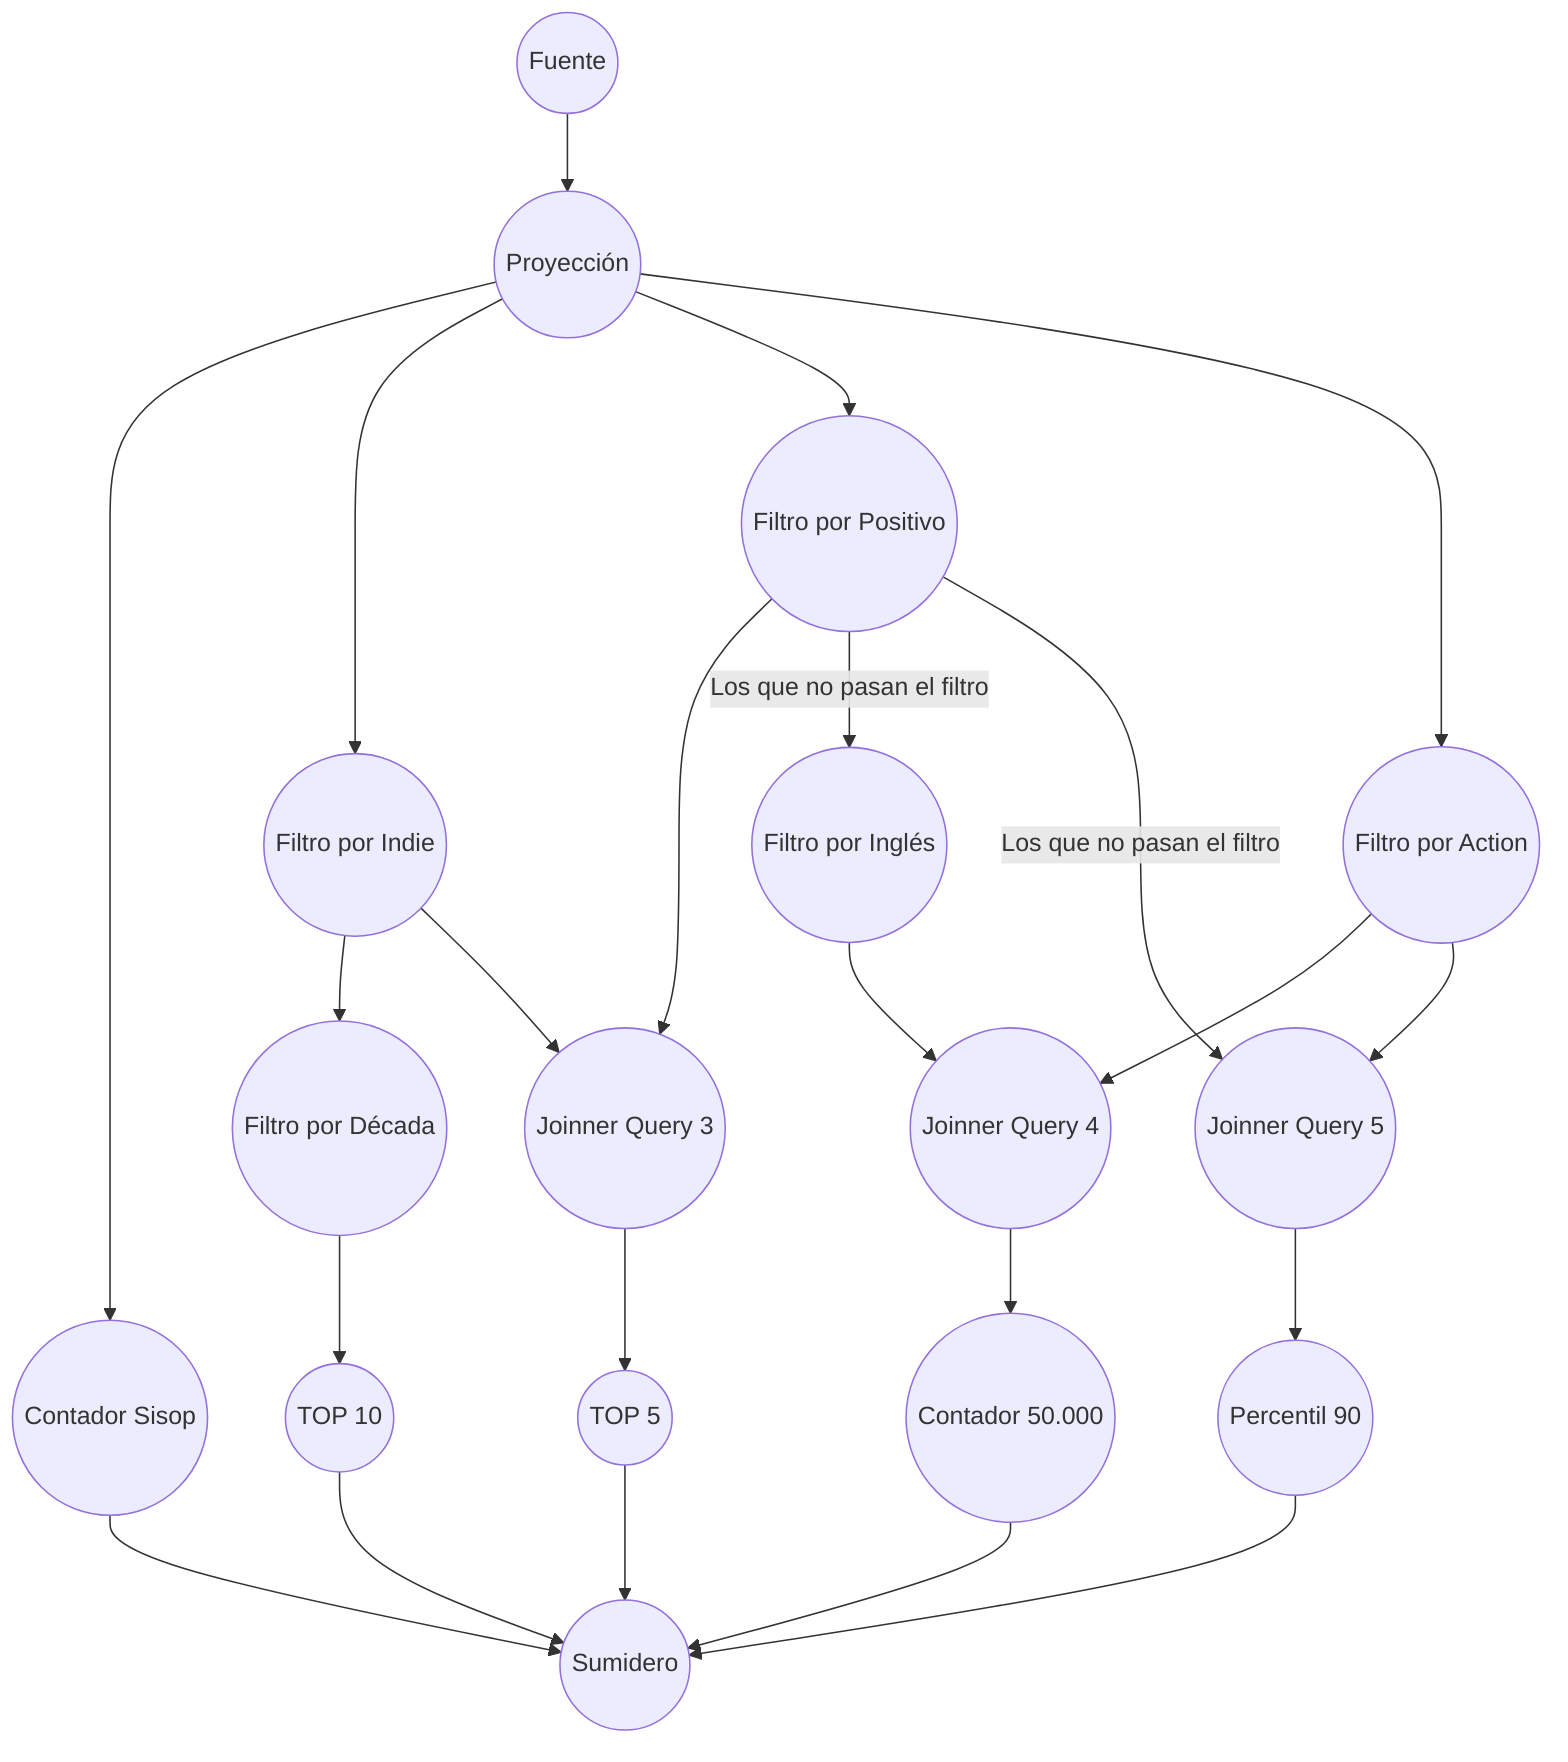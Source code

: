 graph TD;
%% Standart definitions
    fuente(("            Fuente            "));
    sumidero(("            Sumidero            "));

%% Controllers
%% Without state
    proy(("           Proyección            "));
    filDec(("     Filtro por Década     "));
    filIndie(("     Filtro por Indie     "));
    filAction(("   Filtro por Action   "));
    filPos(("     Filtro por Positivo     "));
    filEng(("     Filtro por Inglés     "));

%% With State
    counter(("     Contador Sisop     "));
    top10(("            TOP 10            "));
    top5(("            TOP 5            "));
    count(("     Contador 50.000     "));
    per90(("        Percentil 90        "));
    joinnerQ3(("    Joinner Query 3    "));
    joinnerQ4(("    Joinner Query 4    "));
    joinnerQ5(("    Joinner Query 5    "));

    fuente --> proy
%% Query 1
    proy --> counter
    counter --> sumidero

%% Query 2
    proy --> filIndie
    filIndie --> filDec
    filDec --> top10
    top10 --> sumidero

%% Query 3
    proy --> filPos
    filPos --> joinnerQ3
    filIndie --> joinnerQ3
    joinnerQ3 --> top5
    top5 --> sumidero

%% Query 4
    proy --> filAction
    filAction --> joinnerQ4
    filPos -->|Los que no pasan el filtro| filEng
    filEng --> joinnerQ4
    joinnerQ4 --> count
    count --> sumidero

%% Query 5
    filAction --> joinnerQ5
    filPos -->|Los que no pasan el filtro| joinnerQ5
    joinnerQ5 --> per90
    per90 --> sumidero